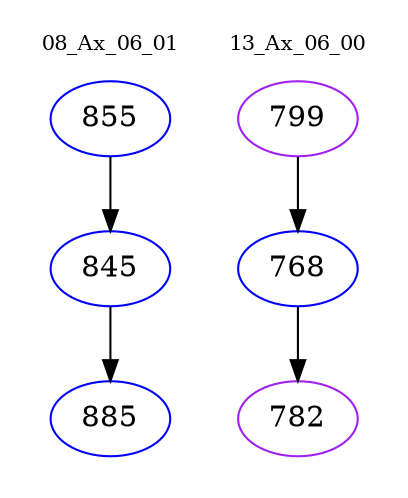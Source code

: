 digraph{
subgraph cluster_0 {
color = white
label = "08_Ax_06_01";
fontsize=10;
T0_855 [label="855", color="blue"]
T0_855 -> T0_845 [color="black"]
T0_845 [label="845", color="blue"]
T0_845 -> T0_885 [color="black"]
T0_885 [label="885", color="blue"]
}
subgraph cluster_1 {
color = white
label = "13_Ax_06_00";
fontsize=10;
T1_799 [label="799", color="purple"]
T1_799 -> T1_768 [color="black"]
T1_768 [label="768", color="blue"]
T1_768 -> T1_782 [color="black"]
T1_782 [label="782", color="purple"]
}
}
